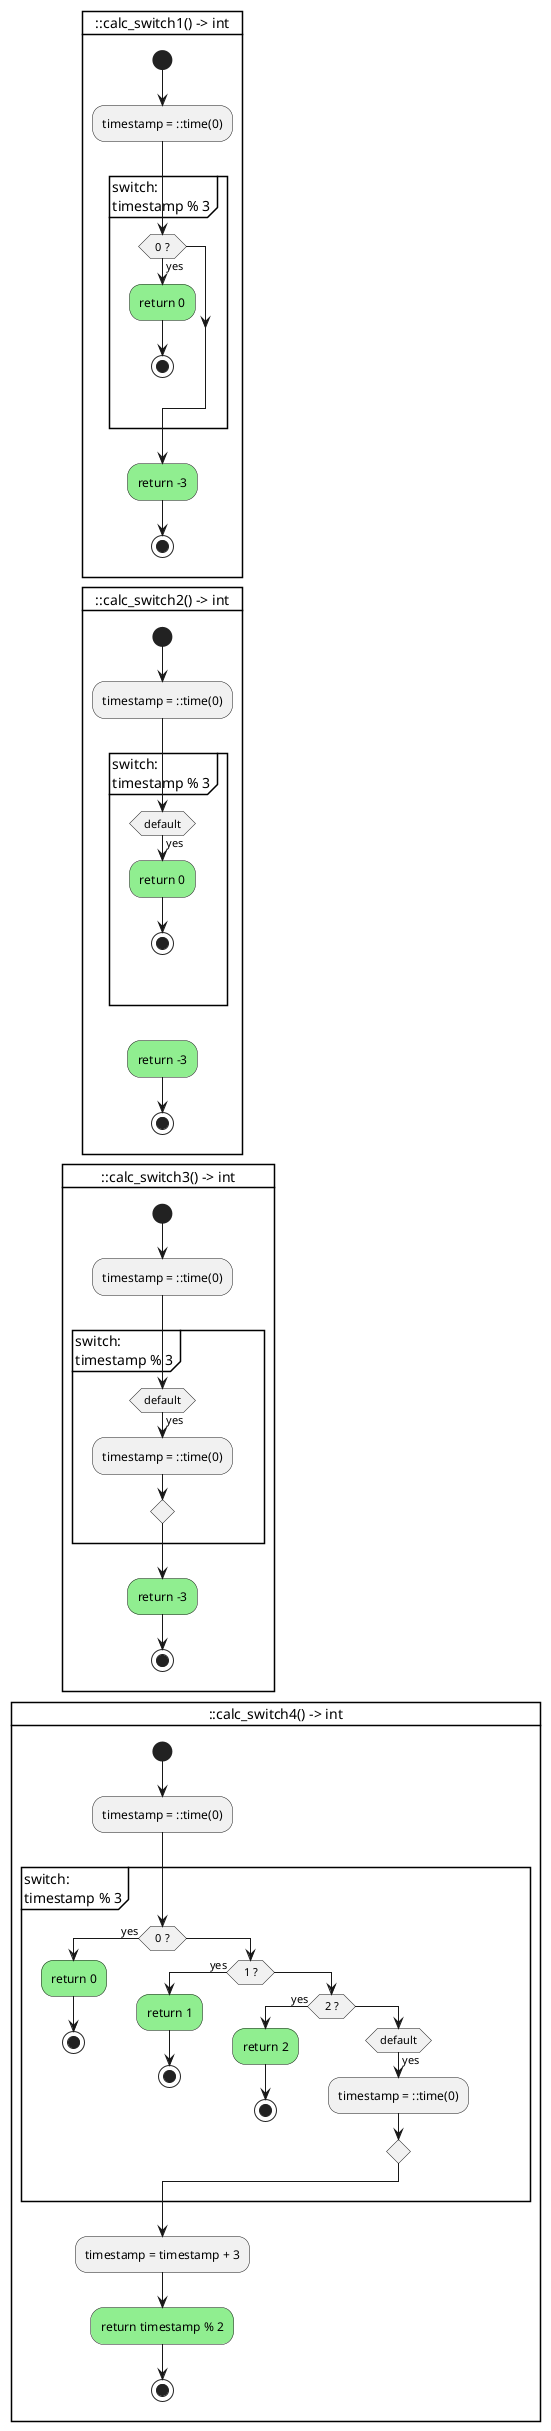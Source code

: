 @startuml

card "::calc_switch1() -> int" {
    start
    :timestamp = ::time(0);

partition "switch:\ntimestamp % 3" {
    ' case: 0 fallthrough: False
    if ( 0 ? ) then (yes)
        #lightgreen:return 0;
        stop
    else
    endif
}
    #lightgreen:return -3;
    stop
}

card "::calc_switch2() -> int" {
    start
    :timestamp = ::time(0);

partition "switch:\ntimestamp % 3" {
    ' case: None fallthrough: False
    if ( default ) then (yes)
        #lightgreen:return 0;
        stop
    else
        -[hidden]->
    endif
}
    #lightgreen:return -3;
    stop
}

card "::calc_switch3() -> int" {
    start
    :timestamp = ::time(0);

partition "switch:\ntimestamp % 3" {
    ' case: None fallthrough: True
    if ( default ) then (yes)
        :timestamp = ::time(0);
    else
        -[hidden]->
    endif
}
    #lightgreen:return -3;
    stop
}

card "::calc_switch4() -> int" {
    start
    :timestamp = ::time(0);

partition "switch:\ntimestamp % 3" {
    ' case: 0 fallthrough: False
    if ( 0 ? ) then (yes)
        #lightgreen:return 0;
        stop
    else
        ' case: 1 fallthrough: False
        if ( 1 ? ) then (yes)
            #lightgreen:return 1;
            stop
        else
            ' case: 2 fallthrough: False
            if ( 2 ? ) then (yes)
                #lightgreen:return 2;
                stop
            else
                ' case: None fallthrough: True
                if ( default ) then (yes)
                    :timestamp = ::time(0);
                else
                    -[hidden]->
                endif
            endif
        endif
    endif
}
    :timestamp = timestamp + 3;
    #lightgreen:return timestamp % 2;
    stop
}


@enduml
